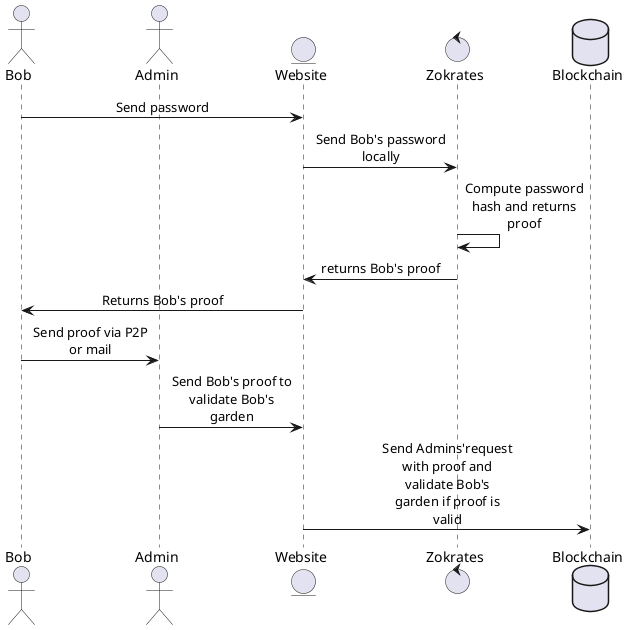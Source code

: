 @startuml interactions
skinparam sequenceMessageAlign center
skinparam maxMessageSize 130
actor Bob

actor Admin
entity Website
control Zokrates
database Blockchain

Bob ->Website: Send password
Website -> Zokrates: Send Bob's password locally
Zokrates-> Zokrates:Compute password hash and returns proof
Zokrates-> Website: returns Bob's proof

Website-> Bob: Returns Bob's proof
Bob-> Admin: Send proof via P2P or mail

Admin->Website: Send Bob's proof to validate Bob's garden

Website-> Blockchain: Send Admins'request with proof and validate Bob's garden if proof is valid

@enduml